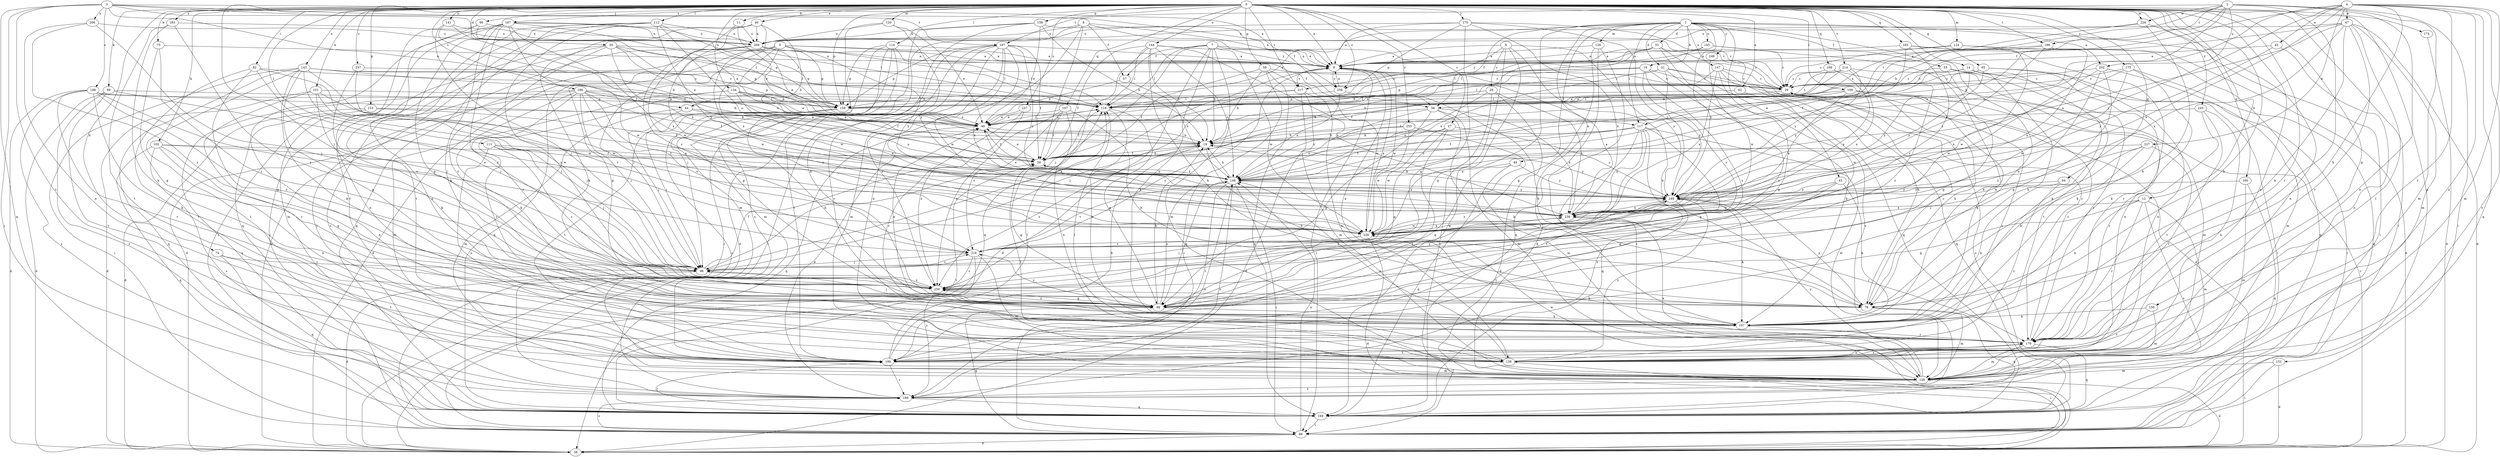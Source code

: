strict digraph  {
0;
1;
2;
3;
4;
5;
6;
7;
8;
9;
11;
12;
14;
16;
19;
27;
28;
29;
30;
31;
33;
38;
40;
42;
43;
44;
45;
47;
48;
49;
55;
56;
57;
58;
59;
64;
65;
68;
74;
75;
78;
82;
88;
96;
98;
99;
101;
102;
107;
109;
111;
112;
114;
117;
118;
120;
124;
126;
128;
134;
138;
141;
143;
144;
145;
147;
148;
150;
152;
153;
158;
159;
160;
165;
166;
167;
169;
170;
174;
175;
179;
183;
186;
187;
188;
189;
196;
197;
199;
202;
206;
208;
214;
217;
218;
226;
227;
228;
237;
238;
243;
248;
249;
255;
257;
258;
259;
0 -> 9  [label=a];
0 -> 11  [label=b];
0 -> 12  [label=b];
0 -> 14  [label=b];
0 -> 27  [label=c];
0 -> 30  [label=d];
0 -> 40  [label=e];
0 -> 42  [label=e];
0 -> 59  [label=g];
0 -> 64  [label=g];
0 -> 65  [label=g];
0 -> 74  [label=h];
0 -> 75  [label=h];
0 -> 82  [label=i];
0 -> 88  [label=i];
0 -> 96  [label=j];
0 -> 98  [label=j];
0 -> 99  [label=k];
0 -> 101  [label=k];
0 -> 102  [label=k];
0 -> 107  [label=k];
0 -> 109  [label=l];
0 -> 111  [label=l];
0 -> 112  [label=l];
0 -> 114  [label=l];
0 -> 120  [label=m];
0 -> 124  [label=m];
0 -> 134  [label=n];
0 -> 138  [label=n];
0 -> 141  [label=o];
0 -> 143  [label=o];
0 -> 144  [label=o];
0 -> 150  [label=p];
0 -> 152  [label=p];
0 -> 153  [label=p];
0 -> 158  [label=p];
0 -> 159  [label=p];
0 -> 160  [label=q];
0 -> 165  [label=q];
0 -> 166  [label=q];
0 -> 167  [label=q];
0 -> 170  [label=r];
0 -> 174  [label=r];
0 -> 175  [label=r];
0 -> 179  [label=r];
0 -> 183  [label=s];
0 -> 186  [label=s];
0 -> 187  [label=s];
0 -> 196  [label=t];
0 -> 214  [label=v];
0 -> 217  [label=v];
0 -> 226  [label=w];
0 -> 237  [label=x];
0 -> 243  [label=y];
0 -> 255  [label=z];
0 -> 257  [label=z];
0 -> 258  [label=z];
1 -> 16  [label=b];
1 -> 31  [label=d];
1 -> 33  [label=d];
1 -> 38  [label=d];
1 -> 43  [label=e];
1 -> 44  [label=e];
1 -> 49  [label=f];
1 -> 55  [label=f];
1 -> 56  [label=f];
1 -> 78  [label=h];
1 -> 88  [label=i];
1 -> 117  [label=l];
1 -> 126  [label=m];
1 -> 145  [label=o];
1 -> 147  [label=o];
1 -> 169  [label=q];
1 -> 202  [label=u];
1 -> 248  [label=y];
1 -> 249  [label=y];
2 -> 19  [label=b];
2 -> 88  [label=i];
2 -> 117  [label=l];
2 -> 128  [label=m];
2 -> 138  [label=n];
2 -> 148  [label=o];
2 -> 179  [label=r];
2 -> 196  [label=t];
2 -> 197  [label=t];
2 -> 202  [label=u];
2 -> 226  [label=w];
3 -> 9  [label=a];
3 -> 44  [label=e];
3 -> 56  [label=f];
3 -> 88  [label=i];
3 -> 117  [label=l];
3 -> 169  [label=q];
3 -> 188  [label=s];
3 -> 197  [label=t];
3 -> 199  [label=t];
3 -> 206  [label=u];
4 -> 45  [label=e];
4 -> 47  [label=e];
4 -> 56  [label=f];
4 -> 78  [label=h];
4 -> 128  [label=m];
4 -> 138  [label=n];
4 -> 148  [label=o];
4 -> 169  [label=q];
4 -> 179  [label=r];
4 -> 189  [label=s];
4 -> 227  [label=w];
4 -> 238  [label=x];
4 -> 249  [label=y];
5 -> 9  [label=a];
5 -> 38  [label=d];
5 -> 56  [label=f];
5 -> 68  [label=g];
5 -> 98  [label=j];
5 -> 159  [label=p];
5 -> 169  [label=q];
5 -> 228  [label=w];
5 -> 249  [label=y];
6 -> 9  [label=a];
6 -> 28  [label=c];
6 -> 68  [label=g];
6 -> 78  [label=h];
6 -> 88  [label=i];
6 -> 249  [label=y];
6 -> 258  [label=z];
7 -> 9  [label=a];
7 -> 19  [label=b];
7 -> 29  [label=c];
7 -> 38  [label=d];
7 -> 57  [label=f];
7 -> 98  [label=j];
7 -> 107  [label=k];
7 -> 118  [label=l];
7 -> 128  [label=m];
7 -> 228  [label=w];
8 -> 9  [label=a];
8 -> 38  [label=d];
8 -> 57  [label=f];
8 -> 58  [label=f];
8 -> 138  [label=n];
8 -> 208  [label=u];
8 -> 258  [label=z];
9 -> 29  [label=c];
9 -> 88  [label=i];
9 -> 217  [label=v];
9 -> 228  [label=w];
9 -> 258  [label=z];
9 -> 259  [label=z];
11 -> 48  [label=e];
11 -> 208  [label=u];
11 -> 228  [label=w];
12 -> 68  [label=g];
12 -> 78  [label=h];
12 -> 128  [label=m];
12 -> 179  [label=r];
12 -> 189  [label=s];
12 -> 238  [label=x];
14 -> 29  [label=c];
14 -> 78  [label=h];
14 -> 88  [label=i];
14 -> 107  [label=k];
14 -> 148  [label=o];
14 -> 249  [label=y];
16 -> 19  [label=b];
16 -> 29  [label=c];
16 -> 107  [label=k];
16 -> 159  [label=p];
16 -> 217  [label=v];
16 -> 218  [label=v];
16 -> 259  [label=z];
19 -> 58  [label=f];
19 -> 78  [label=h];
19 -> 249  [label=y];
19 -> 259  [label=z];
27 -> 19  [label=b];
27 -> 68  [label=g];
27 -> 199  [label=t];
27 -> 228  [label=w];
27 -> 249  [label=y];
28 -> 38  [label=d];
28 -> 118  [label=l];
28 -> 148  [label=o];
28 -> 238  [label=x];
28 -> 259  [label=z];
29 -> 118  [label=l];
30 -> 9  [label=a];
30 -> 48  [label=e];
30 -> 118  [label=l];
30 -> 128  [label=m];
30 -> 138  [label=n];
30 -> 148  [label=o];
30 -> 159  [label=p];
30 -> 259  [label=z];
31 -> 29  [label=c];
31 -> 38  [label=d];
31 -> 118  [label=l];
31 -> 148  [label=o];
31 -> 249  [label=y];
31 -> 259  [label=z];
33 -> 9  [label=a];
33 -> 19  [label=b];
33 -> 118  [label=l];
33 -> 169  [label=q];
33 -> 179  [label=r];
33 -> 189  [label=s];
38 -> 29  [label=c];
38 -> 118  [label=l];
40 -> 19  [label=b];
40 -> 107  [label=k];
40 -> 169  [label=q];
40 -> 208  [label=u];
40 -> 218  [label=v];
40 -> 238  [label=x];
42 -> 159  [label=p];
42 -> 228  [label=w];
43 -> 68  [label=g];
43 -> 107  [label=k];
43 -> 228  [label=w];
43 -> 249  [label=y];
44 -> 48  [label=e];
44 -> 98  [label=j];
44 -> 128  [label=m];
44 -> 148  [label=o];
45 -> 9  [label=a];
45 -> 138  [label=n];
45 -> 249  [label=y];
47 -> 19  [label=b];
47 -> 38  [label=d];
47 -> 107  [label=k];
47 -> 128  [label=m];
47 -> 148  [label=o];
47 -> 179  [label=r];
47 -> 199  [label=t];
47 -> 208  [label=u];
47 -> 238  [label=x];
48 -> 19  [label=b];
48 -> 58  [label=f];
48 -> 118  [label=l];
48 -> 169  [label=q];
49 -> 68  [label=g];
49 -> 148  [label=o];
49 -> 169  [label=q];
49 -> 249  [label=y];
55 -> 29  [label=c];
55 -> 68  [label=g];
55 -> 88  [label=i];
55 -> 179  [label=r];
55 -> 199  [label=t];
56 -> 48  [label=e];
56 -> 68  [label=g];
56 -> 107  [label=k];
56 -> 128  [label=m];
56 -> 148  [label=o];
56 -> 238  [label=x];
57 -> 48  [label=e];
57 -> 148  [label=o];
58 -> 19  [label=b];
58 -> 48  [label=e];
58 -> 68  [label=g];
58 -> 118  [label=l];
58 -> 148  [label=o];
59 -> 19  [label=b];
59 -> 29  [label=c];
59 -> 58  [label=f];
59 -> 88  [label=i];
59 -> 169  [label=q];
59 -> 228  [label=w];
64 -> 107  [label=k];
64 -> 199  [label=t];
64 -> 249  [label=y];
65 -> 29  [label=c];
65 -> 48  [label=e];
65 -> 107  [label=k];
65 -> 138  [label=n];
65 -> 249  [label=y];
68 -> 19  [label=b];
68 -> 48  [label=e];
68 -> 98  [label=j];
68 -> 107  [label=k];
68 -> 148  [label=o];
68 -> 218  [label=v];
68 -> 259  [label=z];
74 -> 98  [label=j];
74 -> 169  [label=q];
74 -> 199  [label=t];
75 -> 9  [label=a];
75 -> 68  [label=g];
75 -> 259  [label=z];
78 -> 29  [label=c];
78 -> 128  [label=m];
78 -> 169  [label=q];
78 -> 249  [label=y];
82 -> 29  [label=c];
82 -> 68  [label=g];
82 -> 98  [label=j];
82 -> 199  [label=t];
82 -> 228  [label=w];
88 -> 38  [label=d];
88 -> 68  [label=g];
88 -> 148  [label=o];
88 -> 189  [label=s];
96 -> 118  [label=l];
96 -> 138  [label=n];
96 -> 199  [label=t];
96 -> 208  [label=u];
98 -> 9  [label=a];
98 -> 38  [label=d];
98 -> 58  [label=f];
98 -> 218  [label=v];
98 -> 238  [label=x];
98 -> 259  [label=z];
99 -> 38  [label=d];
99 -> 159  [label=p];
99 -> 189  [label=s];
99 -> 199  [label=t];
99 -> 228  [label=w];
101 -> 38  [label=d];
101 -> 98  [label=j];
101 -> 107  [label=k];
101 -> 118  [label=l];
101 -> 148  [label=o];
101 -> 179  [label=r];
102 -> 58  [label=f];
102 -> 68  [label=g];
102 -> 138  [label=n];
102 -> 148  [label=o];
102 -> 169  [label=q];
102 -> 189  [label=s];
107 -> 9  [label=a];
107 -> 179  [label=r];
109 -> 58  [label=f];
109 -> 78  [label=h];
109 -> 107  [label=k];
109 -> 118  [label=l];
109 -> 128  [label=m];
109 -> 159  [label=p];
109 -> 238  [label=x];
111 -> 58  [label=f];
111 -> 98  [label=j];
111 -> 138  [label=n];
111 -> 148  [label=o];
111 -> 259  [label=z];
112 -> 38  [label=d];
112 -> 88  [label=i];
112 -> 148  [label=o];
112 -> 159  [label=p];
112 -> 199  [label=t];
112 -> 208  [label=u];
112 -> 249  [label=y];
112 -> 259  [label=z];
114 -> 9  [label=a];
114 -> 68  [label=g];
114 -> 88  [label=i];
114 -> 98  [label=j];
114 -> 118  [label=l];
114 -> 128  [label=m];
114 -> 159  [label=p];
117 -> 19  [label=b];
117 -> 58  [label=f];
117 -> 68  [label=g];
117 -> 128  [label=m];
117 -> 148  [label=o];
117 -> 169  [label=q];
117 -> 189  [label=s];
117 -> 199  [label=t];
117 -> 238  [label=x];
118 -> 48  [label=e];
118 -> 68  [label=g];
118 -> 107  [label=k];
120 -> 48  [label=e];
120 -> 128  [label=m];
120 -> 208  [label=u];
120 -> 249  [label=y];
124 -> 9  [label=a];
124 -> 29  [label=c];
124 -> 38  [label=d];
124 -> 228  [label=w];
126 -> 9  [label=a];
126 -> 68  [label=g];
126 -> 88  [label=i];
126 -> 169  [label=q];
128 -> 38  [label=d];
128 -> 189  [label=s];
128 -> 228  [label=w];
128 -> 238  [label=x];
128 -> 249  [label=y];
134 -> 48  [label=e];
134 -> 58  [label=f];
134 -> 118  [label=l];
134 -> 128  [label=m];
134 -> 159  [label=p];
134 -> 179  [label=r];
134 -> 238  [label=x];
138 -> 29  [label=c];
138 -> 58  [label=f];
138 -> 88  [label=i];
138 -> 118  [label=l];
138 -> 148  [label=o];
138 -> 179  [label=r];
138 -> 249  [label=y];
141 -> 19  [label=b];
141 -> 58  [label=f];
141 -> 98  [label=j];
141 -> 208  [label=u];
143 -> 19  [label=b];
143 -> 29  [label=c];
143 -> 68  [label=g];
143 -> 88  [label=i];
143 -> 98  [label=j];
143 -> 107  [label=k];
143 -> 159  [label=p];
143 -> 169  [label=q];
143 -> 199  [label=t];
143 -> 228  [label=w];
144 -> 9  [label=a];
144 -> 19  [label=b];
144 -> 58  [label=f];
144 -> 78  [label=h];
144 -> 118  [label=l];
144 -> 148  [label=o];
144 -> 169  [label=q];
144 -> 238  [label=x];
145 -> 9  [label=a];
145 -> 29  [label=c];
145 -> 107  [label=k];
145 -> 118  [label=l];
147 -> 29  [label=c];
147 -> 48  [label=e];
147 -> 68  [label=g];
147 -> 78  [label=h];
147 -> 169  [label=q];
147 -> 238  [label=x];
148 -> 19  [label=b];
148 -> 58  [label=f];
148 -> 68  [label=g];
148 -> 88  [label=i];
148 -> 189  [label=s];
148 -> 199  [label=t];
148 -> 218  [label=v];
148 -> 249  [label=y];
150 -> 107  [label=k];
150 -> 128  [label=m];
150 -> 199  [label=t];
152 -> 38  [label=d];
152 -> 88  [label=i];
152 -> 128  [label=m];
153 -> 38  [label=d];
153 -> 48  [label=e];
153 -> 58  [label=f];
153 -> 138  [label=n];
158 -> 19  [label=b];
158 -> 29  [label=c];
158 -> 48  [label=e];
158 -> 78  [label=h];
158 -> 189  [label=s];
158 -> 208  [label=u];
159 -> 48  [label=e];
159 -> 78  [label=h];
159 -> 98  [label=j];
159 -> 189  [label=s];
159 -> 199  [label=t];
160 -> 128  [label=m];
160 -> 169  [label=q];
160 -> 249  [label=y];
165 -> 9  [label=a];
165 -> 169  [label=q];
165 -> 179  [label=r];
165 -> 218  [label=v];
165 -> 249  [label=y];
166 -> 29  [label=c];
166 -> 58  [label=f];
166 -> 238  [label=x];
166 -> 259  [label=z];
167 -> 48  [label=e];
167 -> 58  [label=f];
167 -> 78  [label=h];
167 -> 138  [label=n];
167 -> 218  [label=v];
167 -> 259  [label=z];
169 -> 29  [label=c];
169 -> 88  [label=i];
169 -> 199  [label=t];
170 -> 9  [label=a];
170 -> 29  [label=c];
170 -> 68  [label=g];
170 -> 159  [label=p];
170 -> 208  [label=u];
170 -> 238  [label=x];
170 -> 249  [label=y];
174 -> 38  [label=d];
175 -> 29  [label=c];
175 -> 107  [label=k];
175 -> 169  [label=q];
175 -> 228  [label=w];
175 -> 238  [label=x];
179 -> 29  [label=c];
179 -> 128  [label=m];
179 -> 138  [label=n];
179 -> 169  [label=q];
179 -> 199  [label=t];
183 -> 107  [label=k];
183 -> 199  [label=t];
183 -> 208  [label=u];
183 -> 259  [label=z];
186 -> 48  [label=e];
186 -> 58  [label=f];
186 -> 98  [label=j];
186 -> 107  [label=k];
186 -> 118  [label=l];
186 -> 159  [label=p];
186 -> 169  [label=q];
186 -> 199  [label=t];
186 -> 218  [label=v];
186 -> 238  [label=x];
186 -> 259  [label=z];
187 -> 48  [label=e];
187 -> 68  [label=g];
187 -> 88  [label=i];
187 -> 107  [label=k];
187 -> 118  [label=l];
187 -> 169  [label=q];
187 -> 208  [label=u];
187 -> 228  [label=w];
187 -> 238  [label=x];
187 -> 259  [label=z];
188 -> 19  [label=b];
188 -> 38  [label=d];
188 -> 107  [label=k];
188 -> 118  [label=l];
188 -> 179  [label=r];
188 -> 189  [label=s];
188 -> 218  [label=v];
188 -> 259  [label=z];
189 -> 48  [label=e];
189 -> 148  [label=o];
189 -> 169  [label=q];
196 -> 9  [label=a];
196 -> 58  [label=f];
196 -> 238  [label=x];
196 -> 249  [label=y];
197 -> 9  [label=a];
197 -> 58  [label=f];
197 -> 88  [label=i];
197 -> 128  [label=m];
197 -> 159  [label=p];
197 -> 179  [label=r];
197 -> 199  [label=t];
197 -> 228  [label=w];
197 -> 238  [label=x];
197 -> 249  [label=y];
197 -> 259  [label=z];
199 -> 19  [label=b];
199 -> 118  [label=l];
199 -> 128  [label=m];
199 -> 189  [label=s];
202 -> 29  [label=c];
202 -> 68  [label=g];
202 -> 128  [label=m];
202 -> 228  [label=w];
202 -> 259  [label=z];
206 -> 98  [label=j];
206 -> 138  [label=n];
206 -> 208  [label=u];
206 -> 259  [label=z];
208 -> 9  [label=a];
208 -> 38  [label=d];
208 -> 48  [label=e];
208 -> 118  [label=l];
208 -> 159  [label=p];
208 -> 189  [label=s];
208 -> 228  [label=w];
214 -> 29  [label=c];
214 -> 48  [label=e];
214 -> 118  [label=l];
214 -> 138  [label=n];
214 -> 238  [label=x];
214 -> 249  [label=y];
217 -> 38  [label=d];
217 -> 98  [label=j];
217 -> 118  [label=l];
217 -> 128  [label=m];
217 -> 138  [label=n];
218 -> 98  [label=j];
218 -> 128  [label=m];
218 -> 189  [label=s];
218 -> 259  [label=z];
226 -> 48  [label=e];
226 -> 78  [label=h];
226 -> 138  [label=n];
226 -> 208  [label=u];
227 -> 58  [label=f];
227 -> 78  [label=h];
227 -> 98  [label=j];
227 -> 179  [label=r];
227 -> 228  [label=w];
228 -> 9  [label=a];
228 -> 38  [label=d];
228 -> 98  [label=j];
228 -> 218  [label=v];
228 -> 238  [label=x];
228 -> 249  [label=y];
237 -> 48  [label=e];
237 -> 179  [label=r];
237 -> 259  [label=z];
238 -> 9  [label=a];
238 -> 179  [label=r];
238 -> 228  [label=w];
243 -> 48  [label=e];
243 -> 138  [label=n];
243 -> 179  [label=r];
243 -> 199  [label=t];
248 -> 228  [label=w];
249 -> 19  [label=b];
249 -> 48  [label=e];
249 -> 107  [label=k];
249 -> 199  [label=t];
249 -> 218  [label=v];
249 -> 238  [label=x];
255 -> 19  [label=b];
255 -> 128  [label=m];
255 -> 148  [label=o];
255 -> 228  [label=w];
257 -> 29  [label=c];
257 -> 98  [label=j];
257 -> 218  [label=v];
258 -> 9  [label=a];
258 -> 78  [label=h];
258 -> 148  [label=o];
258 -> 159  [label=p];
259 -> 68  [label=g];
259 -> 78  [label=h];
259 -> 249  [label=y];
}
